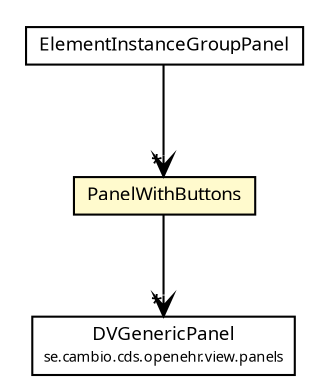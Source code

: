 #!/usr/local/bin/dot
#
# Class diagram 
# Generated by UMLGraph version R5_6 (http://www.umlgraph.org/)
#

digraph G {
	edge [fontname="Trebuchet MS",fontsize=10,labelfontname="Trebuchet MS",labelfontsize=10];
	node [fontname="Trebuchet MS",fontsize=10,shape=plaintext];
	nodesep=0.25;
	ranksep=0.5;
	// se.cambio.cds.openehr.view.panels.DVGenericPanel
	c268167 [label=<<table title="se.cambio.cds.openehr.view.panels.DVGenericPanel" border="0" cellborder="1" cellspacing="0" cellpadding="2" port="p" href="../../../openehr/view/panels/DVGenericPanel.html">
		<tr><td><table border="0" cellspacing="0" cellpadding="1">
<tr><td align="center" balign="center"><font face="Trebuchet MS"> DVGenericPanel </font></td></tr>
<tr><td align="center" balign="center"><font face="Trebuchet MS" point-size="7.0"> se.cambio.cds.openehr.view.panels </font></td></tr>
		</table></td></tr>
		</table>>, URL="../../../openehr/view/panels/DVGenericPanel.html", fontname="Trebuchet MS", fontcolor="black", fontsize=9.0];
	// se.cambio.cds.formgen.view.panels.PanelWithButtons
	c268202 [label=<<table title="se.cambio.cds.formgen.view.panels.PanelWithButtons" border="0" cellborder="1" cellspacing="0" cellpadding="2" port="p" bgcolor="lemonChiffon" href="./PanelWithButtons.html">
		<tr><td><table border="0" cellspacing="0" cellpadding="1">
<tr><td align="center" balign="center"><font face="Trebuchet MS"> PanelWithButtons </font></td></tr>
		</table></td></tr>
		</table>>, URL="./PanelWithButtons.html", fontname="Trebuchet MS", fontcolor="black", fontsize=9.0];
	// se.cambio.cds.formgen.view.panels.ElementInstanceGroupPanel
	c268203 [label=<<table title="se.cambio.cds.formgen.view.panels.ElementInstanceGroupPanel" border="0" cellborder="1" cellspacing="0" cellpadding="2" port="p" href="./ElementInstanceGroupPanel.html">
		<tr><td><table border="0" cellspacing="0" cellpadding="1">
<tr><td align="center" balign="center"><font face="Trebuchet MS"> ElementInstanceGroupPanel </font></td></tr>
		</table></td></tr>
		</table>>, URL="./ElementInstanceGroupPanel.html", fontname="Trebuchet MS", fontcolor="black", fontsize=9.0];
	// se.cambio.cds.formgen.view.panels.PanelWithButtons NAVASSOC se.cambio.cds.openehr.view.panels.DVGenericPanel
	c268202:p -> c268167:p [taillabel="", label="", headlabel="*", fontname="Trebuchet MS", fontcolor="black", fontsize=10.0, color="black", arrowhead=open];
	// se.cambio.cds.formgen.view.panels.ElementInstanceGroupPanel NAVASSOC se.cambio.cds.formgen.view.panels.PanelWithButtons
	c268203:p -> c268202:p [taillabel="", label="", headlabel="*", fontname="Trebuchet MS", fontcolor="black", fontsize=10.0, color="black", arrowhead=open];
}

